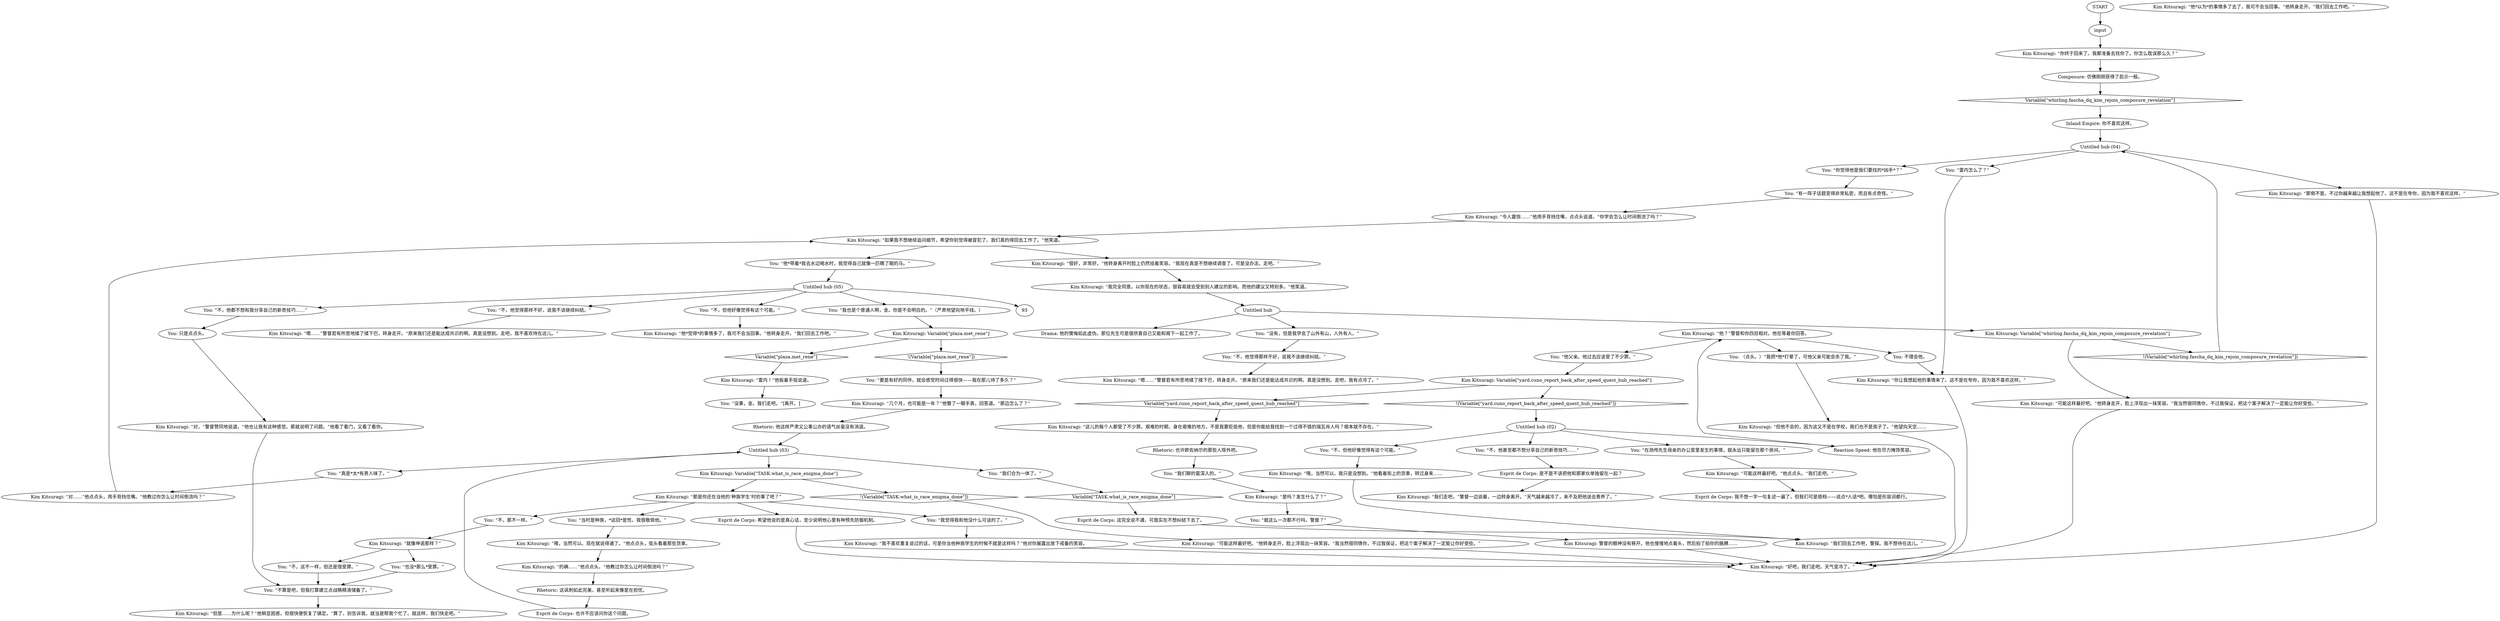 # KIM SWITCH / REJOIN AFTER MEASURHEAD TALK
# Kim rejoins the party after Harry and Measurehead exit (Measurhead's) Mum's office.
# ==================================================
digraph G {
	  0 [label="START"];
	  1 [label="input"];
	  2 [label="Kim Kitsuragi: “嗯……”警督若有所思地揉了揉下巴，转身走开。“原来我们还是能达成共识的啊。真是没想到。走吧，我不喜欢待在这儿。”"];
	  3 [label="Rhetoric: 这讽刺如此完美，甚至听起来像是在担忧。"];
	  4 [label="Kim Kitsuragi: “是吗？发生什么了？”"];
	  5 [label="Kim Kitsuragi: “几个月，也可能是一年？”他瞥了一眼手表，回答道。“那边怎么了？”"];
	  6 [label="You: “你觉得他是我们要找的*凶手*？”"];
	  7 [label="Rhetoric: 也许欧佐纳尔的那些人除外吧。"];
	  8 [label="Kim Kitsuragi: “哦，当然可以。现在就说得通了。”他点点头，低头看着那些货車。"];
	  9 [label="You: “他父亲。他过去应该受了不少罪。”"];
	  10 [label="You: “也没*那么*受罪。”"];
	  11 [label="Kim Kitsuragi: “雷内！”他扳着手指说道。"];
	  12 [label="Kim Kitsuragi: “可能这样最好吧。”他点点头。“我们走吧。”"];
	  13 [label="You: “我觉得我和他没什么可谈的了。”"];
	  14 [label="You: “不，他觉得那样不好，说我不该继续纠结。”"];
	  15 [label="You: “不，他都不想和我分享自己的新奇技巧……”"];
	  16 [label="You: “真是*太*有男人味了。”"];
	  17 [label="You: “我们合为一体了。”"];
	  18 [label="You: “不，他甚至都不想分享自己的新奇技巧……”"];
	  19 [label="You: “当时是种族，*这回*是性。我很敬佩他。”"];
	  20 [label="You: “不，但他好像觉得有这个可能。”"];
	  21 [label="Kim Kitsuragi: “令人震惊……”他用手背挡住嘴，点点头说道。“你学会怎么让时间倒流了吗？”"];
	  22 [label="Kim Kitsuragi: “但他不会的，因为这又不是在学校，我们也不是孩子了。”他望向天空……"];
	  23 [label="You: “不，这不一样，但还是很受罪。”"];
	  24 [label="Kim Kitsuragi: “我们回去工作吧，警探。我不想待在这儿。”"];
	  25 [label="You: “雷内怎么了？”"];
	  26 [label="Kim Kitsuragi: “你让我想起他的事情来了。这不是在夸你，因为我不喜欢这样。”"];
	  27 [label="Kim Kitsuragi: “嗯……”警督若有所思地揉了揉下巴，转身走开。“原来我们还是能达成共识的啊。真是没想到。走吧，我有点冷了。”"];
	  28 [label="You: “不，那不一样。”"];
	  29 [label="Kim Kitsuragi: “但是……为什么呢？”他稍显困惑，但很快便恢复了镇定。“算了，别告诉我，就当是帮我个忙了。就这样，我们快走吧。”"];
	  30 [label="Kim Kitsuragi: “好吧，我们走吧。天气变冷了。”"];
	  31 [label="Inland Empire: 你不喜欢这样。"];
	  32 [label="Rhetoric: 他这样严肃又公事公办的语气丝毫没有消退。"];
	  33 [label="Untitled hub (03)"];
	  34 [label="Esprit de Corps: 我不想一字一句复述一遍了，但我们可是搭档——说点*人话*吧。哪怕是形容词都行。"];
	  35 [label="Kim Kitsuragi: “你终于回来了。我都准备去找你了。你怎么耽误那么久？”"];
	  36 [label="Kim Kitsuragi: Variable[\"plaza.met_rene\"]"];
	  37 [label="Variable[\"plaza.met_rene\"]", shape=diamond];
	  38 [label="!(Variable[\"plaza.met_rene\"])", shape=diamond];
	  39 [label="Untitled hub (04)"];
	  40 [label="You: “在测颅先生母亲的办公室里发生的事情，就永远只能留在那个房间。”"];
	  41 [label="Kim Kitsuragi: “对……”他点点头，用手背挡住嘴。“他教过你怎么让时间倒流吗？”"];
	  42 [label="You: “他*带着*我去水边喝水时，我觉得自己就像一匹瞎了眼的马。”"];
	  43 [label="Kim Kitsuragi: “他*觉得*的事情多了，我可不会当回事。”他转身走开。“我们回去工作吧。”"];
	  44 [label="Kim Kitsuragi: Variable[\"yard.cuno_report_back_after_speed_quest_hub_reached\"]"];
	  45 [label="Variable[\"yard.cuno_report_back_after_speed_quest_hub_reached\"]", shape=diamond];
	  46 [label="!(Variable[\"yard.cuno_report_back_after_speed_quest_hub_reached\"])", shape=diamond];
	  47 [label="You: “不，但他好像觉得有这个可能。”"];
	  48 [label="Kim Kitsuragi: “他*以为*的事情多了去了，我可不会当回事。”他转身走开。“我们回去工作吧。”"];
	  49 [label="Kim Kitsuragi: “哦，当然可以。我只是没想到。”他看着街上的货車，转过身来……"];
	  50 [label="Kim Kitsuragi: “就像坤诺那样？”"];
	  51 [label="Kim Kitsuragi: “这儿的每个人都受了不少罪。艰难的时期，身在艰难的地方。不是我要贬低他，但是你能给我找到一个过得不错的瑞瓦肖人吗？根本就不存在。”"];
	  52 [label="You: “不算是吧，但我打算建立点战略精液储备了。”"];
	  53 [label="You: “我也是个普通人啊，金。你是不会明白的。”（严肃地望向地平线。）"];
	  54 [label="Kim Kitsuragi: Variable[\"whirling.fascha_dq_kim_rejoin_composure_revelation\"]"];
	  55 [label="Variable[\"whirling.fascha_dq_kim_rejoin_composure_revelation\"]", shape=diamond];
	  56 [label="!(Variable[\"whirling.fascha_dq_kim_rejoin_composure_revelation\"])", shape=diamond];
	  57 [label="Kim Kitsuragi: “可能这样最好吧。”他转身走开，脸上浮现出一抹笑容。“我当然很同情你，不过我保证，把这个案子解决了一定能让你好受些。”"];
	  58 [label="Esprit de Corps: 是不是不该把他和那家伙单独留在一起？"];
	  59 [label="Kim Kitsuragi: “他？”警督和你四目相对。他在等着你回答。"];
	  60 [label="You: “不，他觉得那样不好，说我不该继续纠结。”"];
	  61 [label="Reaction Speed: 他在尽力掩饰笑容。"];
	  62 [label="Kim Kitsuragi: “如果我不想继续追问细节，希望你别觉得被冒犯了。我们真的得回去工作了。”他笑道。"];
	  63 [label="Kim Kitsuragi: “可能这样最好吧。”他转身走开，脸上浮现出一抹笑容。“我当然很同情你，不过我保证，把这个案子解决了一定能让你好受些。”"];
	  64 [label="You: 只是点点头。"];
	  65 [label="You: （点头。）“我把*他*打晕了，可他父亲可能会杀了我。”"];
	  66 [label="You: 不理会他。"];
	  67 [label="Kim Kitsuragi: “那倒不是。不过你越来越让我想起他了。这不是在夸你，因为我不喜欢这样。”"];
	  68 [label="You: “有一阵子话题变得非常私密，而且有点奇怪。”"];
	  69 [label="Kim Kitsuragi: Variable[\"TASK.what_is_race_enigma_done\"]"];
	  70 [label="Variable[\"TASK.what_is_race_enigma_done\"]", shape=diamond];
	  71 [label="!(Variable[\"TASK.what_is_race_enigma_done\"])", shape=diamond];
	  72 [label="Kim Kitsuragi: “那是你还在当他的‘种族学生’时的事了吧？”"];
	  73 [label="Esprit de Corps: 这完全说不通，可我实在不想纠结下去了。"];
	  74 [label="Kim Kitsuragi: “的确……”他点点头。“他教过你怎么让时间倒流吗？”"];
	  75 [label="You: “要是有好的同伴，就会感觉时间过得很快——我在那儿待了多久？”"];
	  76 [label="Drama: 他的懊悔如此虚伪。那位先生可是很欣喜自己又能和阁下一起工作了。"];
	  77 [label="Kim Kitsuragi: “我完全同意。以你现在的状态，很容易就会受到别人建议的影响。而他的建议又特别多。”他笑道。"];
	  78 [label="Kim Kitsuragi: “我不喜欢重复说过的话，可是你当他种族学生的时候不就是这样吗？”他对你展露出放下戒备的笑容。"];
	  79 [label="Kim Kitsuragi: 警督的眼神没有移开。他也慢慢地点着头，然后拍了拍你的胳膊……"];
	  80 [label="Kim Kitsuragi: “对，”警督赞同地说道，“他也让我有这种感觉。那就说明了问题。”他看了看门，又看了看你。"];
	  81 [label="Untitled hub (02)"];
	  82 [label="Esprit de Corps: 也许不应该问你这个问题。"];
	  83 [label="You: “就这么一次都不行吗，警督？”"];
	  84 [label="Esprit de Corps: 希望他说的是真心话，至少说明他心里有种预先防御机制。"];
	  85 [label="Untitled hub"];
	  86 [label="Composure: 仿佛刚刚获得了启示一般。"];
	  87 [label="You: “没事，金。我们走吧。”[离开。]"];
	  88 [label="Kim Kitsuragi: “很好，非常好。”他转身离开时脸上仍然挂着笑容。“我现在真是不想继续调查了。可是没办法，走吧。”"];
	  89 [label="Untitled hub (05)"];
	  90 [label="Kim Kitsuragi: “我们走吧，”警督一边说着，一边转身离开。“天气越来越冷了，来不及把他送去寄养了。”"];
	  91 [label="You: “我们聊的蛮深入的。”"];
	  92 [label="You: “没有，但是我学会了山外有山，人外有人。”"];
	  0 -> 1
	  1 -> 35
	  3 -> 82
	  4 -> 83
	  5 -> 32
	  6 -> 68
	  7 -> 91
	  8 -> 74
	  9 -> 44
	  10 -> 52
	  11 -> 87
	  12 -> 34
	  13 -> 78
	  14 -> 2
	  15 -> 64
	  16 -> 41
	  17 -> 70
	  18 -> 58
	  19 -> 8
	  20 -> 43
	  21 -> 62
	  22 -> 30
	  23 -> 52
	  25 -> 26
	  26 -> 30
	  28 -> 50
	  31 -> 39
	  32 -> 33
	  33 -> 16
	  33 -> 17
	  33 -> 69
	  35 -> 86
	  36 -> 37
	  36 -> 38
	  37 -> 11
	  38 -> 75
	  39 -> 25
	  39 -> 67
	  39 -> 6
	  40 -> 12
	  41 -> 62
	  42 -> 89
	  44 -> 45
	  44 -> 46
	  45 -> 51
	  46 -> 81
	  47 -> 49
	  49 -> 24
	  50 -> 10
	  50 -> 23
	  51 -> 7
	  52 -> 29
	  53 -> 36
	  54 -> 56
	  54 -> 57
	  55 -> 31
	  56 -> 39
	  57 -> 30
	  58 -> 90
	  59 -> 65
	  59 -> 9
	  59 -> 66
	  60 -> 27
	  61 -> 59
	  62 -> 88
	  62 -> 42
	  63 -> 30
	  64 -> 80
	  65 -> 22
	  66 -> 26
	  67 -> 30
	  68 -> 21
	  69 -> 72
	  69 -> 71
	  70 -> 73
	  71 -> 63
	  72 -> 19
	  72 -> 28
	  72 -> 13
	  72 -> 84
	  73 -> 24
	  74 -> 3
	  75 -> 5
	  77 -> 85
	  78 -> 30
	  79 -> 30
	  80 -> 52
	  81 -> 40
	  81 -> 18
	  81 -> 61
	  81 -> 47
	  82 -> 33
	  83 -> 79
	  84 -> 30
	  85 -> 92
	  85 -> 54
	  85 -> 76
	  86 -> 55
	  88 -> 77
	  89 -> 14
	  89 -> 15
	  89 -> 20
	  89 -> 53
	  89 -> 93
	  91 -> 4
	  92 -> 60
}

